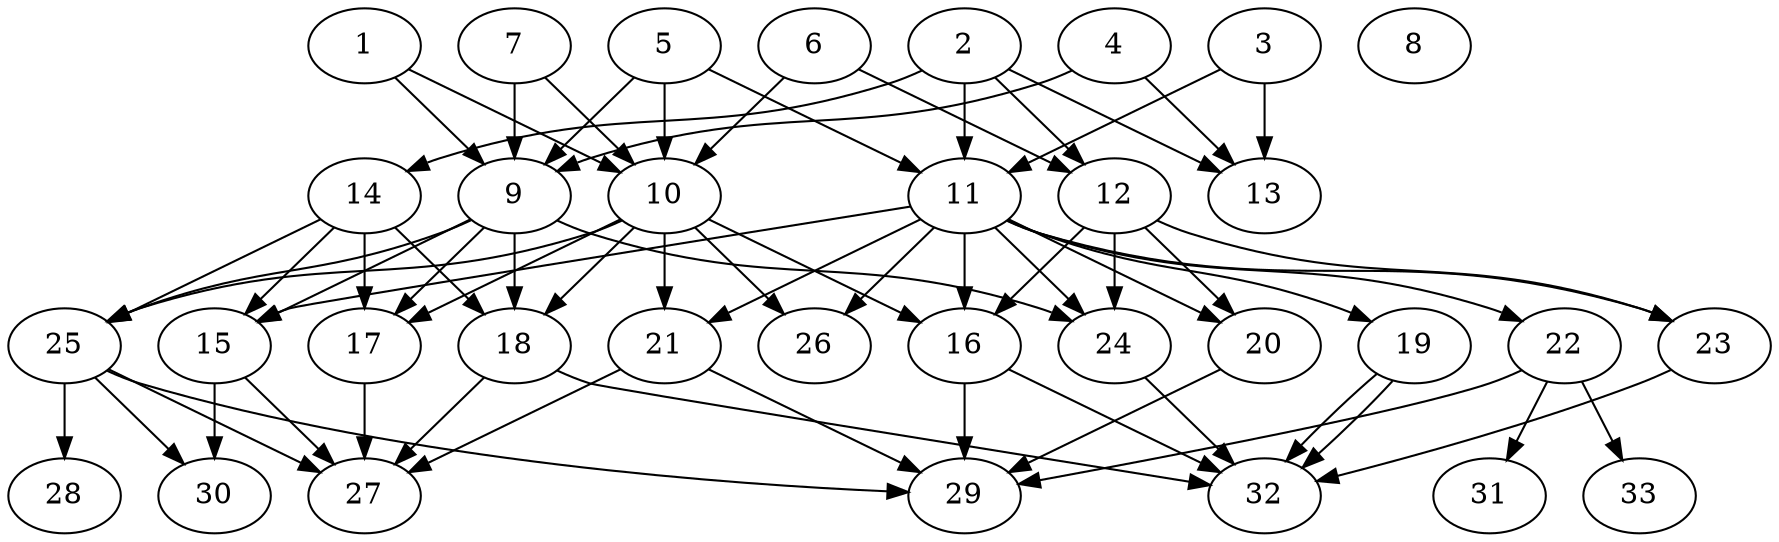 // DAG (tier=2-normal, mode=data, n=33, ccr=0.449, fat=0.657, density=0.525, regular=0.569, jump=0.122, mindata=2097152, maxdata=16777216)
// DAG automatically generated by daggen at Sun Aug 24 16:33:33 2025
// /home/ermia/Project/Environments/daggen/bin/daggen --dot --ccr 0.449 --fat 0.657 --regular 0.569 --density 0.525 --jump 0.122 --mindata 2097152 --maxdata 16777216 -n 33 
digraph G {
  1 [size="36358753633742808", alpha="0.01", expect_size="18179376816871404"]
  1 -> 9 [size ="1752289689731072"]
  1 -> 10 [size ="1752289689731072"]
  2 [size="36424084395832720", alpha="0.03", expect_size="18212042197916360"]
  2 -> 11 [size ="2005752822628352"]
  2 -> 12 [size ="2005752822628352"]
  2 -> 13 [size ="2005752822628352"]
  2 -> 14 [size ="2005752822628352"]
  3 [size="3046063437198912000", alpha="0.17", expect_size="1523031718599456000"]
  3 -> 11 [size ="1653104760061952"]
  3 -> 13 [size ="1653104760061952"]
  4 [size="1317593934972147728384", alpha="0.05", expect_size="658796967486073864192"]
  4 -> 9 [size ="961489129177088"]
  4 -> 13 [size ="961489129177088"]
  5 [size="71710322573453712", alpha="0.01", expect_size="35855161286726856"]
  5 -> 9 [size ="1330929968611328"]
  5 -> 10 [size ="1330929968611328"]
  5 -> 11 [size ="1330929968611328"]
  6 [size="10881070877277945856", alpha="0.10", expect_size="5440535438638972928"]
  6 -> 10 [size ="39282978848768"]
  6 -> 12 [size ="39282978848768"]
  7 [size="947308737185137557504", alpha="0.00", expect_size="473654368592568778752"]
  7 -> 9 [size ="771645241294848"]
  7 -> 10 [size ="771645241294848"]
  8 [size="401607509921497088000", alpha="0.05", expect_size="200803754960748544000"]
  9 [size="3655865469307977", alpha="0.03", expect_size="1827932734653988"]
  9 -> 15 [size ="192388706336768"]
  9 -> 17 [size ="192388706336768"]
  9 -> 18 [size ="192388706336768"]
  9 -> 24 [size ="192388706336768"]
  9 -> 25 [size ="192388706336768"]
  10 [size="446672593324343296000", alpha="0.04", expect_size="223336296662171648000"]
  10 -> 16 [size ="467465456844800"]
  10 -> 17 [size ="467465456844800"]
  10 -> 18 [size ="467465456844800"]
  10 -> 21 [size ="467465456844800"]
  10 -> 25 [size ="467465456844800"]
  10 -> 26 [size ="467465456844800"]
  11 [size="195788951130432320", alpha="0.16", expect_size="97894475565216160"]
  11 -> 15 [size ="208040833843200"]
  11 -> 16 [size ="208040833843200"]
  11 -> 19 [size ="208040833843200"]
  11 -> 20 [size ="208040833843200"]
  11 -> 21 [size ="208040833843200"]
  11 -> 22 [size ="208040833843200"]
  11 -> 23 [size ="208040833843200"]
  11 -> 24 [size ="208040833843200"]
  11 -> 26 [size ="208040833843200"]
  12 [size="115719321201643280", alpha="0.14", expect_size="57859660600821640"]
  12 -> 16 [size ="2131407719628800"]
  12 -> 20 [size ="2131407719628800"]
  12 -> 23 [size ="2131407719628800"]
  12 -> 24 [size ="2131407719628800"]
  13 [size="13408611673444586", alpha="0.13", expect_size="6704305836722293"]
  14 [size="1426423725641451962368", alpha="0.03", expect_size="713211862820725981184"]
  14 -> 15 [size ="1013730133409792"]
  14 -> 17 [size ="1013730133409792"]
  14 -> 18 [size ="1013730133409792"]
  14 -> 25 [size ="1013730133409792"]
  15 [size="1238952901628475904", alpha="0.05", expect_size="619476450814237952"]
  15 -> 27 [size ="1797681387143168"]
  15 -> 30 [size ="1797681387143168"]
  16 [size="5366998141728253", alpha="0.05", expect_size="2683499070864126"]
  16 -> 29 [size ="84722289999872"]
  16 -> 32 [size ="84722289999872"]
  17 [size="111265763009968996352", alpha="0.11", expect_size="55632881504984498176"]
  17 -> 27 [size ="185067867471872"]
  18 [size="478076756208589471744", alpha="0.12", expect_size="239038378104294735872"]
  18 -> 27 [size ="489127116013568"]
  18 -> 32 [size ="489127116013568"]
  19 [size="4910159670983931904", alpha="0.17", expect_size="2455079835491965952"]
  19 -> 32 [size ="1878890117070848"]
  19 -> 32 [size ="1878890117070848"]
  20 [size="1644984360638452072448", alpha="0.06", expect_size="822492180319226036224"]
  20 -> 29 [size ="1114802248220672"]
  21 [size="1114842814590509645824", alpha="0.04", expect_size="557421407295254822912"]
  21 -> 27 [size ="860133269700608"]
  21 -> 29 [size ="860133269700608"]
  22 [size="51511291606778584", alpha="0.19", expect_size="25755645803389292"]
  22 -> 29 [size ="85845667217408"]
  22 -> 31 [size ="85845667217408"]
  22 -> 33 [size ="85845667217408"]
  23 [size="365465467113844288", alpha="0.06", expect_size="182732733556922144"]
  23 -> 32 [size ="226915210231808"]
  24 [size="798253164523522359296", alpha="0.13", expect_size="399126582261761179648"]
  24 -> 32 [size ="688415150440448"]
  25 [size="30864809859468300", alpha="0.16", expect_size="15432404929734150"]
  25 -> 27 [size ="496973090127872"]
  25 -> 28 [size ="496973090127872"]
  25 -> 29 [size ="496973090127872"]
  25 -> 30 [size ="496973090127872"]
  26 [size="9094616972955034", alpha="0.11", expect_size="4547308486477517"]
  27 [size="87630804037430048", alpha="0.10", expect_size="43815402018715024"]
  28 [size="17947068326323642", alpha="0.17", expect_size="8973534163161821"]
  29 [size="319340264030208000000", alpha="0.08", expect_size="159670132015104000000"]
  30 [size="2401303680367673856", alpha="0.02", expect_size="1200651840183836928"]
  31 [size="67204757610075712", alpha="0.07", expect_size="33602378805037856"]
  32 [size="13998707134290428", alpha="0.12", expect_size="6999353567145214"]
  33 [size="3982250455778182823936", alpha="0.11", expect_size="1991125227889091411968"]
}